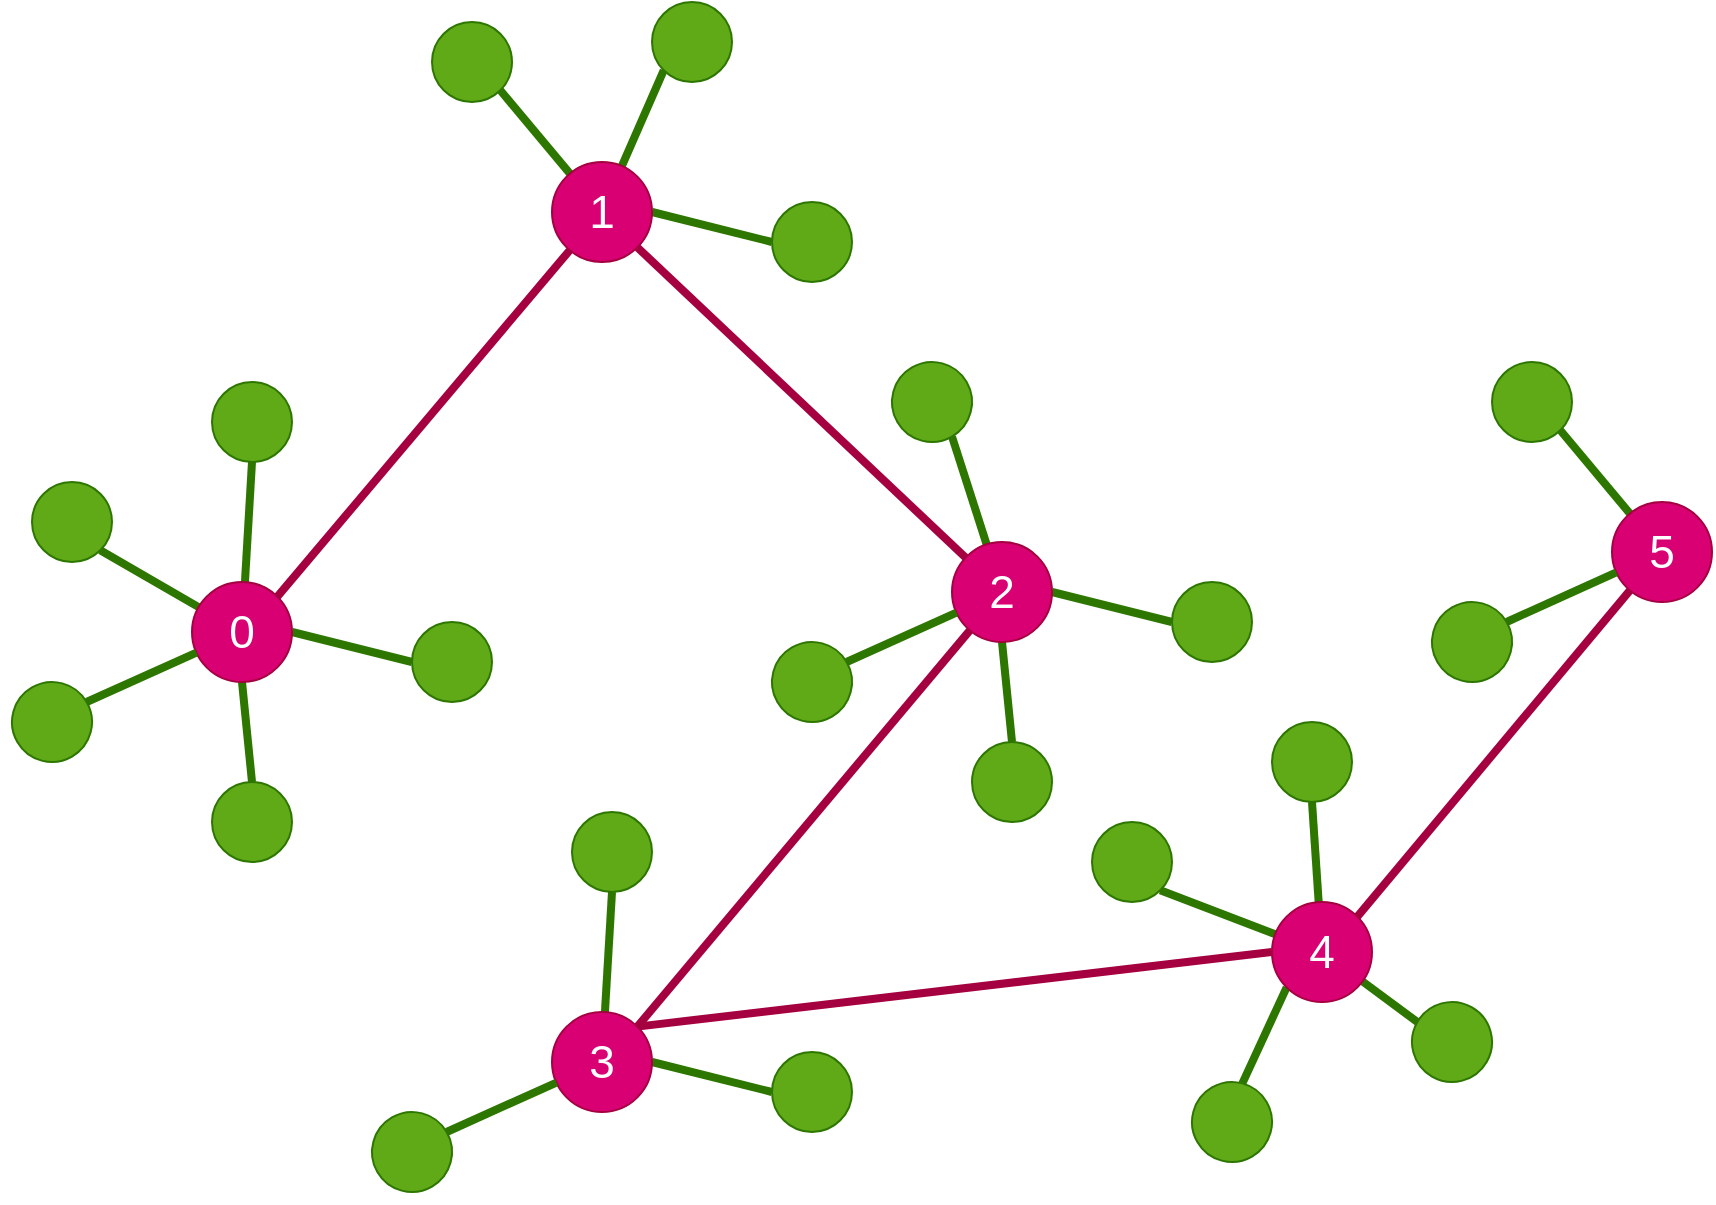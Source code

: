 <mxfile>
    <diagram id="Y14sV77AzO5HjDqgonqM" name="Page-1">
        <mxGraphModel dx="1964" dy="779" grid="1" gridSize="10" guides="1" tooltips="1" connect="1" arrows="1" fold="1" page="1" pageScale="1" pageWidth="850" pageHeight="1100" math="0" shadow="0">
            <root>
                <mxCell id="0"/>
                <mxCell id="1" parent="0"/>
                <mxCell id="16" style="edgeStyle=none;html=1;exitX=1;exitY=1;exitDx=0;exitDy=0;strokeWidth=4;endArrow=none;endFill=0;fillColor=#60a917;strokeColor=#2D7600;" edge="1" parent="1" source="2" target="12">
                    <mxGeometry relative="1" as="geometry"/>
                </mxCell>
                <mxCell id="2" value="" style="ellipse;whiteSpace=wrap;html=1;fillColor=#60a917;fontColor=#ffffff;strokeColor=#2D7600;" vertex="1" parent="1">
                    <mxGeometry x="10" y="320" width="40" height="40" as="geometry"/>
                </mxCell>
                <mxCell id="18" style="edgeStyle=none;shape=connector;rounded=1;html=1;exitX=0;exitY=1;exitDx=0;exitDy=0;labelBackgroundColor=default;strokeColor=#2D7600;strokeWidth=4;fontFamily=Helvetica;fontSize=11;fontColor=default;endArrow=none;endFill=0;fillColor=#60a917;" edge="1" parent="1" source="9" target="12">
                    <mxGeometry relative="1" as="geometry"/>
                </mxCell>
                <mxCell id="9" value="" style="ellipse;whiteSpace=wrap;html=1;fillColor=#60a917;fontColor=#ffffff;strokeColor=#2D7600;rotation=-45;" vertex="1" parent="1">
                    <mxGeometry x="100" y="270" width="40" height="40" as="geometry"/>
                </mxCell>
                <mxCell id="10" value="" style="ellipse;whiteSpace=wrap;html=1;fillColor=#60a917;fontColor=#ffffff;strokeColor=#2D7600;" vertex="1" parent="1">
                    <mxGeometry x="200" y="390" width="40" height="40" as="geometry"/>
                </mxCell>
                <mxCell id="11" value="" style="ellipse;whiteSpace=wrap;html=1;fillColor=#60a917;fontColor=#ffffff;strokeColor=#2D7600;" vertex="1" parent="1">
                    <mxGeometry x="100" y="470" width="40" height="40" as="geometry"/>
                </mxCell>
                <mxCell id="21" style="edgeStyle=none;shape=connector;rounded=1;html=1;exitX=0.5;exitY=1;exitDx=0;exitDy=0;entryX=0.5;entryY=0;entryDx=0;entryDy=0;labelBackgroundColor=default;strokeColor=#2D7600;strokeWidth=4;fontFamily=Helvetica;fontSize=11;fontColor=default;endArrow=none;endFill=0;fillColor=#60a917;" edge="1" parent="1" source="12" target="11">
                    <mxGeometry relative="1" as="geometry"/>
                </mxCell>
                <mxCell id="22" style="edgeStyle=none;shape=connector;rounded=1;html=1;exitX=1;exitY=0.5;exitDx=0;exitDy=0;entryX=0;entryY=0.5;entryDx=0;entryDy=0;labelBackgroundColor=default;strokeColor=#2D7600;strokeWidth=4;fontFamily=Helvetica;fontSize=11;fontColor=default;endArrow=none;endFill=0;fillColor=#60a917;" edge="1" parent="1" source="12" target="10">
                    <mxGeometry relative="1" as="geometry"/>
                </mxCell>
                <mxCell id="45" style="edgeStyle=none;shape=connector;rounded=1;html=1;exitX=1;exitY=0;exitDx=0;exitDy=0;labelBackgroundColor=default;strokeColor=#A50040;strokeWidth=4;fontFamily=Helvetica;fontSize=11;fontColor=default;endArrow=none;endFill=0;fillColor=#d80073;" edge="1" parent="1" source="12" target="42">
                    <mxGeometry relative="1" as="geometry"/>
                </mxCell>
                <mxCell id="12" value="&lt;font style=&quot;font-size: 23px;&quot;&gt;0&lt;/font&gt;" style="ellipse;whiteSpace=wrap;html=1;fillColor=#d80073;fontColor=#ffffff;strokeColor=#A50040;" vertex="1" parent="1">
                    <mxGeometry x="90" y="370" width="50" height="50" as="geometry"/>
                </mxCell>
                <mxCell id="20" style="edgeStyle=none;shape=connector;rounded=1;html=1;exitX=1;exitY=0;exitDx=0;exitDy=0;labelBackgroundColor=default;strokeColor=#2D7600;strokeWidth=4;fontFamily=Helvetica;fontSize=11;fontColor=default;endArrow=none;endFill=0;fillColor=#60a917;" edge="1" parent="1" source="14" target="12">
                    <mxGeometry relative="1" as="geometry"/>
                </mxCell>
                <mxCell id="14" value="" style="ellipse;whiteSpace=wrap;html=1;fillColor=#60a917;fontColor=#ffffff;strokeColor=#2D7600;rotation=15;" vertex="1" parent="1">
                    <mxGeometry y="420" width="40" height="40" as="geometry"/>
                </mxCell>
                <mxCell id="34" style="edgeStyle=none;html=1;exitX=1;exitY=1;exitDx=0;exitDy=0;strokeWidth=4;endArrow=none;endFill=0;fillColor=#60a917;strokeColor=#2D7600;" edge="1" source="35" target="42" parent="1">
                    <mxGeometry relative="1" as="geometry"/>
                </mxCell>
                <mxCell id="35" value="" style="ellipse;whiteSpace=wrap;html=1;fillColor=#60a917;fontColor=#ffffff;strokeColor=#2D7600;" vertex="1" parent="1">
                    <mxGeometry x="210" y="90" width="40" height="40" as="geometry"/>
                </mxCell>
                <mxCell id="36" style="edgeStyle=none;shape=connector;rounded=1;html=1;exitX=0;exitY=1;exitDx=0;exitDy=0;labelBackgroundColor=default;strokeColor=#2D7600;strokeWidth=4;fontFamily=Helvetica;fontSize=11;fontColor=default;endArrow=none;endFill=0;fillColor=#60a917;" edge="1" source="37" target="42" parent="1">
                    <mxGeometry relative="1" as="geometry"/>
                </mxCell>
                <mxCell id="37" value="" style="ellipse;whiteSpace=wrap;html=1;fillColor=#60a917;fontColor=#ffffff;strokeColor=#2D7600;" vertex="1" parent="1">
                    <mxGeometry x="320" y="80" width="40" height="40" as="geometry"/>
                </mxCell>
                <mxCell id="38" value="" style="ellipse;whiteSpace=wrap;html=1;fillColor=#60a917;fontColor=#ffffff;strokeColor=#2D7600;" vertex="1" parent="1">
                    <mxGeometry x="380" y="180" width="40" height="40" as="geometry"/>
                </mxCell>
                <mxCell id="41" style="edgeStyle=none;shape=connector;rounded=1;html=1;exitX=1;exitY=0.5;exitDx=0;exitDy=0;entryX=0;entryY=0.5;entryDx=0;entryDy=0;labelBackgroundColor=default;strokeColor=#2D7600;strokeWidth=4;fontFamily=Helvetica;fontSize=11;fontColor=default;endArrow=none;endFill=0;fillColor=#60a917;" edge="1" source="42" target="38" parent="1">
                    <mxGeometry relative="1" as="geometry"/>
                </mxCell>
                <mxCell id="69" style="edgeStyle=none;shape=connector;rounded=1;html=1;exitX=1;exitY=1;exitDx=0;exitDy=0;labelBackgroundColor=default;strokeColor=#A50040;strokeWidth=4;fontFamily=Helvetica;fontSize=11;fontColor=default;endArrow=none;endFill=0;fillColor=#d80073;" edge="1" parent="1" source="42" target="66">
                    <mxGeometry relative="1" as="geometry"/>
                </mxCell>
                <mxCell id="42" value="&lt;font style=&quot;font-size: 23px;&quot;&gt;1&lt;/font&gt;" style="ellipse;whiteSpace=wrap;html=1;fillColor=#d80073;fontColor=#ffffff;strokeColor=#A50040;" vertex="1" parent="1">
                    <mxGeometry x="270" y="160" width="50" height="50" as="geometry"/>
                </mxCell>
                <mxCell id="48" style="edgeStyle=none;shape=connector;rounded=1;html=1;exitX=0;exitY=1;exitDx=0;exitDy=0;labelBackgroundColor=default;strokeColor=#2D7600;strokeWidth=4;fontFamily=Helvetica;fontSize=11;fontColor=default;endArrow=none;endFill=0;fillColor=#60a917;" edge="1" source="49" target="55" parent="1">
                    <mxGeometry relative="1" as="geometry"/>
                </mxCell>
                <mxCell id="49" value="" style="ellipse;whiteSpace=wrap;html=1;fillColor=#60a917;fontColor=#ffffff;strokeColor=#2D7600;rotation=-45;" vertex="1" parent="1">
                    <mxGeometry x="280" y="485" width="40" height="40" as="geometry"/>
                </mxCell>
                <mxCell id="50" value="" style="ellipse;whiteSpace=wrap;html=1;fillColor=#60a917;fontColor=#ffffff;strokeColor=#2D7600;" vertex="1" parent="1">
                    <mxGeometry x="380" y="605" width="40" height="40" as="geometry"/>
                </mxCell>
                <mxCell id="53" style="edgeStyle=none;shape=connector;rounded=1;html=1;exitX=1;exitY=0.5;exitDx=0;exitDy=0;entryX=0;entryY=0.5;entryDx=0;entryDy=0;labelBackgroundColor=default;strokeColor=#2D7600;strokeWidth=4;fontFamily=Helvetica;fontSize=11;fontColor=default;endArrow=none;endFill=0;fillColor=#60a917;" edge="1" source="55" target="50" parent="1">
                    <mxGeometry relative="1" as="geometry"/>
                </mxCell>
                <mxCell id="54" style="edgeStyle=none;shape=connector;rounded=1;html=1;exitX=1;exitY=0;exitDx=0;exitDy=0;labelBackgroundColor=default;strokeColor=#A50040;strokeWidth=4;fontFamily=Helvetica;fontSize=11;fontColor=default;endArrow=none;endFill=0;fillColor=#d80073;" edge="1" source="55" target="66" parent="1">
                    <mxGeometry relative="1" as="geometry"/>
                </mxCell>
                <mxCell id="94" style="edgeStyle=none;shape=connector;rounded=1;html=1;exitX=1;exitY=0;exitDx=0;exitDy=0;entryX=0;entryY=0.5;entryDx=0;entryDy=0;labelBackgroundColor=default;strokeColor=#A50040;strokeWidth=4;fontFamily=Helvetica;fontSize=11;fontColor=default;endArrow=none;endFill=0;fillColor=#d80073;" edge="1" parent="1" source="55" target="79">
                    <mxGeometry relative="1" as="geometry"/>
                </mxCell>
                <mxCell id="55" value="&lt;font style=&quot;font-size: 23px;&quot;&gt;3&lt;/font&gt;" style="ellipse;whiteSpace=wrap;html=1;fillColor=#d80073;fontColor=#ffffff;strokeColor=#A50040;" vertex="1" parent="1">
                    <mxGeometry x="270" y="585" width="50" height="50" as="geometry"/>
                </mxCell>
                <mxCell id="56" style="edgeStyle=none;shape=connector;rounded=1;html=1;exitX=1;exitY=0;exitDx=0;exitDy=0;labelBackgroundColor=default;strokeColor=#2D7600;strokeWidth=4;fontFamily=Helvetica;fontSize=11;fontColor=default;endArrow=none;endFill=0;fillColor=#60a917;" edge="1" source="57" target="55" parent="1">
                    <mxGeometry relative="1" as="geometry"/>
                </mxCell>
                <mxCell id="57" value="" style="ellipse;whiteSpace=wrap;html=1;fillColor=#60a917;fontColor=#ffffff;strokeColor=#2D7600;rotation=15;" vertex="1" parent="1">
                    <mxGeometry x="180" y="635" width="40" height="40" as="geometry"/>
                </mxCell>
                <mxCell id="58" style="edgeStyle=none;html=1;exitX=1;exitY=1;exitDx=0;exitDy=0;strokeWidth=4;endArrow=none;endFill=0;fillColor=#60a917;strokeColor=#2D7600;" edge="1" source="59" target="66" parent="1">
                    <mxGeometry relative="1" as="geometry"/>
                </mxCell>
                <mxCell id="59" value="" style="ellipse;whiteSpace=wrap;html=1;fillColor=#60a917;fontColor=#ffffff;strokeColor=#2D7600;rotation=15;" vertex="1" parent="1">
                    <mxGeometry x="440" y="260" width="40" height="40" as="geometry"/>
                </mxCell>
                <mxCell id="62" value="" style="ellipse;whiteSpace=wrap;html=1;fillColor=#60a917;fontColor=#ffffff;strokeColor=#2D7600;" vertex="1" parent="1">
                    <mxGeometry x="580" y="370" width="40" height="40" as="geometry"/>
                </mxCell>
                <mxCell id="63" value="" style="ellipse;whiteSpace=wrap;html=1;fillColor=#60a917;fontColor=#ffffff;strokeColor=#2D7600;" vertex="1" parent="1">
                    <mxGeometry x="480" y="450" width="40" height="40" as="geometry"/>
                </mxCell>
                <mxCell id="64" style="edgeStyle=none;shape=connector;rounded=1;html=1;exitX=0.5;exitY=1;exitDx=0;exitDy=0;entryX=0.5;entryY=0;entryDx=0;entryDy=0;labelBackgroundColor=default;strokeColor=#2D7600;strokeWidth=4;fontFamily=Helvetica;fontSize=11;fontColor=default;endArrow=none;endFill=0;fillColor=#60a917;" edge="1" source="66" target="63" parent="1">
                    <mxGeometry relative="1" as="geometry"/>
                </mxCell>
                <mxCell id="65" style="edgeStyle=none;shape=connector;rounded=1;html=1;exitX=1;exitY=0.5;exitDx=0;exitDy=0;entryX=0;entryY=0.5;entryDx=0;entryDy=0;labelBackgroundColor=default;strokeColor=#2D7600;strokeWidth=4;fontFamily=Helvetica;fontSize=11;fontColor=default;endArrow=none;endFill=0;fillColor=#60a917;" edge="1" source="66" target="62" parent="1">
                    <mxGeometry relative="1" as="geometry"/>
                </mxCell>
                <mxCell id="66" value="&lt;font style=&quot;font-size: 23px;&quot;&gt;2&lt;/font&gt;" style="ellipse;whiteSpace=wrap;html=1;fillColor=#d80073;fontColor=#ffffff;strokeColor=#A50040;" vertex="1" parent="1">
                    <mxGeometry x="470" y="350" width="50" height="50" as="geometry"/>
                </mxCell>
                <mxCell id="67" style="edgeStyle=none;shape=connector;rounded=1;html=1;exitX=1;exitY=0;exitDx=0;exitDy=0;labelBackgroundColor=default;strokeColor=#2D7600;strokeWidth=4;fontFamily=Helvetica;fontSize=11;fontColor=default;endArrow=none;endFill=0;fillColor=#60a917;" edge="1" source="68" target="66" parent="1">
                    <mxGeometry relative="1" as="geometry"/>
                </mxCell>
                <mxCell id="68" value="" style="ellipse;whiteSpace=wrap;html=1;fillColor=#60a917;fontColor=#ffffff;strokeColor=#2D7600;rotation=15;" vertex="1" parent="1">
                    <mxGeometry x="380" y="400" width="40" height="40" as="geometry"/>
                </mxCell>
                <mxCell id="70" style="edgeStyle=none;html=1;exitX=1;exitY=1;exitDx=0;exitDy=0;strokeWidth=4;endArrow=none;endFill=0;fillColor=#60a917;strokeColor=#2D7600;" edge="1" source="71" target="79" parent="1">
                    <mxGeometry relative="1" as="geometry"/>
                </mxCell>
                <mxCell id="71" value="" style="ellipse;whiteSpace=wrap;html=1;fillColor=#60a917;fontColor=#ffffff;strokeColor=#2D7600;" vertex="1" parent="1">
                    <mxGeometry x="540" y="490" width="40" height="40" as="geometry"/>
                </mxCell>
                <mxCell id="72" style="edgeStyle=none;shape=connector;rounded=1;html=1;exitX=0;exitY=1;exitDx=0;exitDy=0;labelBackgroundColor=default;strokeColor=#2D7600;strokeWidth=4;fontFamily=Helvetica;fontSize=11;fontColor=default;endArrow=none;endFill=0;fillColor=#60a917;" edge="1" source="73" target="79" parent="1">
                    <mxGeometry relative="1" as="geometry"/>
                </mxCell>
                <mxCell id="73" value="" style="ellipse;whiteSpace=wrap;html=1;fillColor=#60a917;fontColor=#ffffff;strokeColor=#2D7600;rotation=-45;" vertex="1" parent="1">
                    <mxGeometry x="630" y="440" width="40" height="40" as="geometry"/>
                </mxCell>
                <mxCell id="96" style="edgeStyle=none;shape=connector;rounded=1;html=1;exitX=0;exitY=0;exitDx=0;exitDy=0;labelBackgroundColor=default;strokeColor=#2D7600;strokeWidth=4;fontFamily=Helvetica;fontSize=11;fontColor=default;endArrow=none;endFill=0;fillColor=#60a917;" edge="1" parent="1" source="74" target="79">
                    <mxGeometry relative="1" as="geometry"/>
                </mxCell>
                <mxCell id="74" value="" style="ellipse;whiteSpace=wrap;html=1;fillColor=#60a917;fontColor=#ffffff;strokeColor=#2D7600;rotation=-15;" vertex="1" parent="1">
                    <mxGeometry x="700" y="580" width="40" height="40" as="geometry"/>
                </mxCell>
                <mxCell id="75" value="" style="ellipse;whiteSpace=wrap;html=1;fillColor=#60a917;fontColor=#ffffff;strokeColor=#2D7600;rotation=15;" vertex="1" parent="1">
                    <mxGeometry x="590" y="620" width="40" height="40" as="geometry"/>
                </mxCell>
                <mxCell id="76" style="edgeStyle=none;shape=connector;rounded=1;html=1;exitX=0;exitY=1;exitDx=0;exitDy=0;entryX=0.5;entryY=0;entryDx=0;entryDy=0;labelBackgroundColor=default;strokeColor=#2D7600;strokeWidth=4;fontFamily=Helvetica;fontSize=11;fontColor=default;endArrow=none;endFill=0;fillColor=#60a917;" edge="1" source="79" target="75" parent="1">
                    <mxGeometry relative="1" as="geometry"/>
                </mxCell>
                <mxCell id="78" style="edgeStyle=none;shape=connector;rounded=1;html=1;exitX=1;exitY=0;exitDx=0;exitDy=0;labelBackgroundColor=default;strokeColor=#A50040;strokeWidth=4;fontFamily=Helvetica;fontSize=11;fontColor=default;endArrow=none;endFill=0;fillColor=#d80073;" edge="1" source="79" target="90" parent="1">
                    <mxGeometry relative="1" as="geometry"/>
                </mxCell>
                <mxCell id="79" value="&lt;font style=&quot;font-size: 23px;&quot;&gt;4&lt;/font&gt;" style="ellipse;whiteSpace=wrap;html=1;fillColor=#d80073;fontColor=#ffffff;strokeColor=#A50040;" vertex="1" parent="1">
                    <mxGeometry x="630" y="530" width="50" height="50" as="geometry"/>
                </mxCell>
                <mxCell id="82" style="edgeStyle=none;html=1;exitX=1;exitY=1;exitDx=0;exitDy=0;strokeWidth=4;endArrow=none;endFill=0;fillColor=#60a917;strokeColor=#2D7600;" edge="1" source="83" target="90" parent="1">
                    <mxGeometry relative="1" as="geometry"/>
                </mxCell>
                <mxCell id="83" value="" style="ellipse;whiteSpace=wrap;html=1;fillColor=#60a917;fontColor=#ffffff;strokeColor=#2D7600;" vertex="1" parent="1">
                    <mxGeometry x="740" y="260" width="40" height="40" as="geometry"/>
                </mxCell>
                <mxCell id="90" value="&lt;font style=&quot;font-size: 23px;&quot;&gt;5&lt;/font&gt;" style="ellipse;whiteSpace=wrap;html=1;fillColor=#d80073;fontColor=#ffffff;strokeColor=#A50040;" vertex="1" parent="1">
                    <mxGeometry x="800" y="330" width="50" height="50" as="geometry"/>
                </mxCell>
                <mxCell id="91" style="edgeStyle=none;shape=connector;rounded=1;html=1;exitX=1;exitY=0;exitDx=0;exitDy=0;labelBackgroundColor=default;strokeColor=#2D7600;strokeWidth=4;fontFamily=Helvetica;fontSize=11;fontColor=default;endArrow=none;endFill=0;fillColor=#60a917;" edge="1" source="92" target="90" parent="1">
                    <mxGeometry relative="1" as="geometry"/>
                </mxCell>
                <mxCell id="92" value="" style="ellipse;whiteSpace=wrap;html=1;fillColor=#60a917;fontColor=#ffffff;strokeColor=#2D7600;rotation=15;" vertex="1" parent="1">
                    <mxGeometry x="710" y="380" width="40" height="40" as="geometry"/>
                </mxCell>
            </root>
        </mxGraphModel>
    </diagram>
</mxfile>